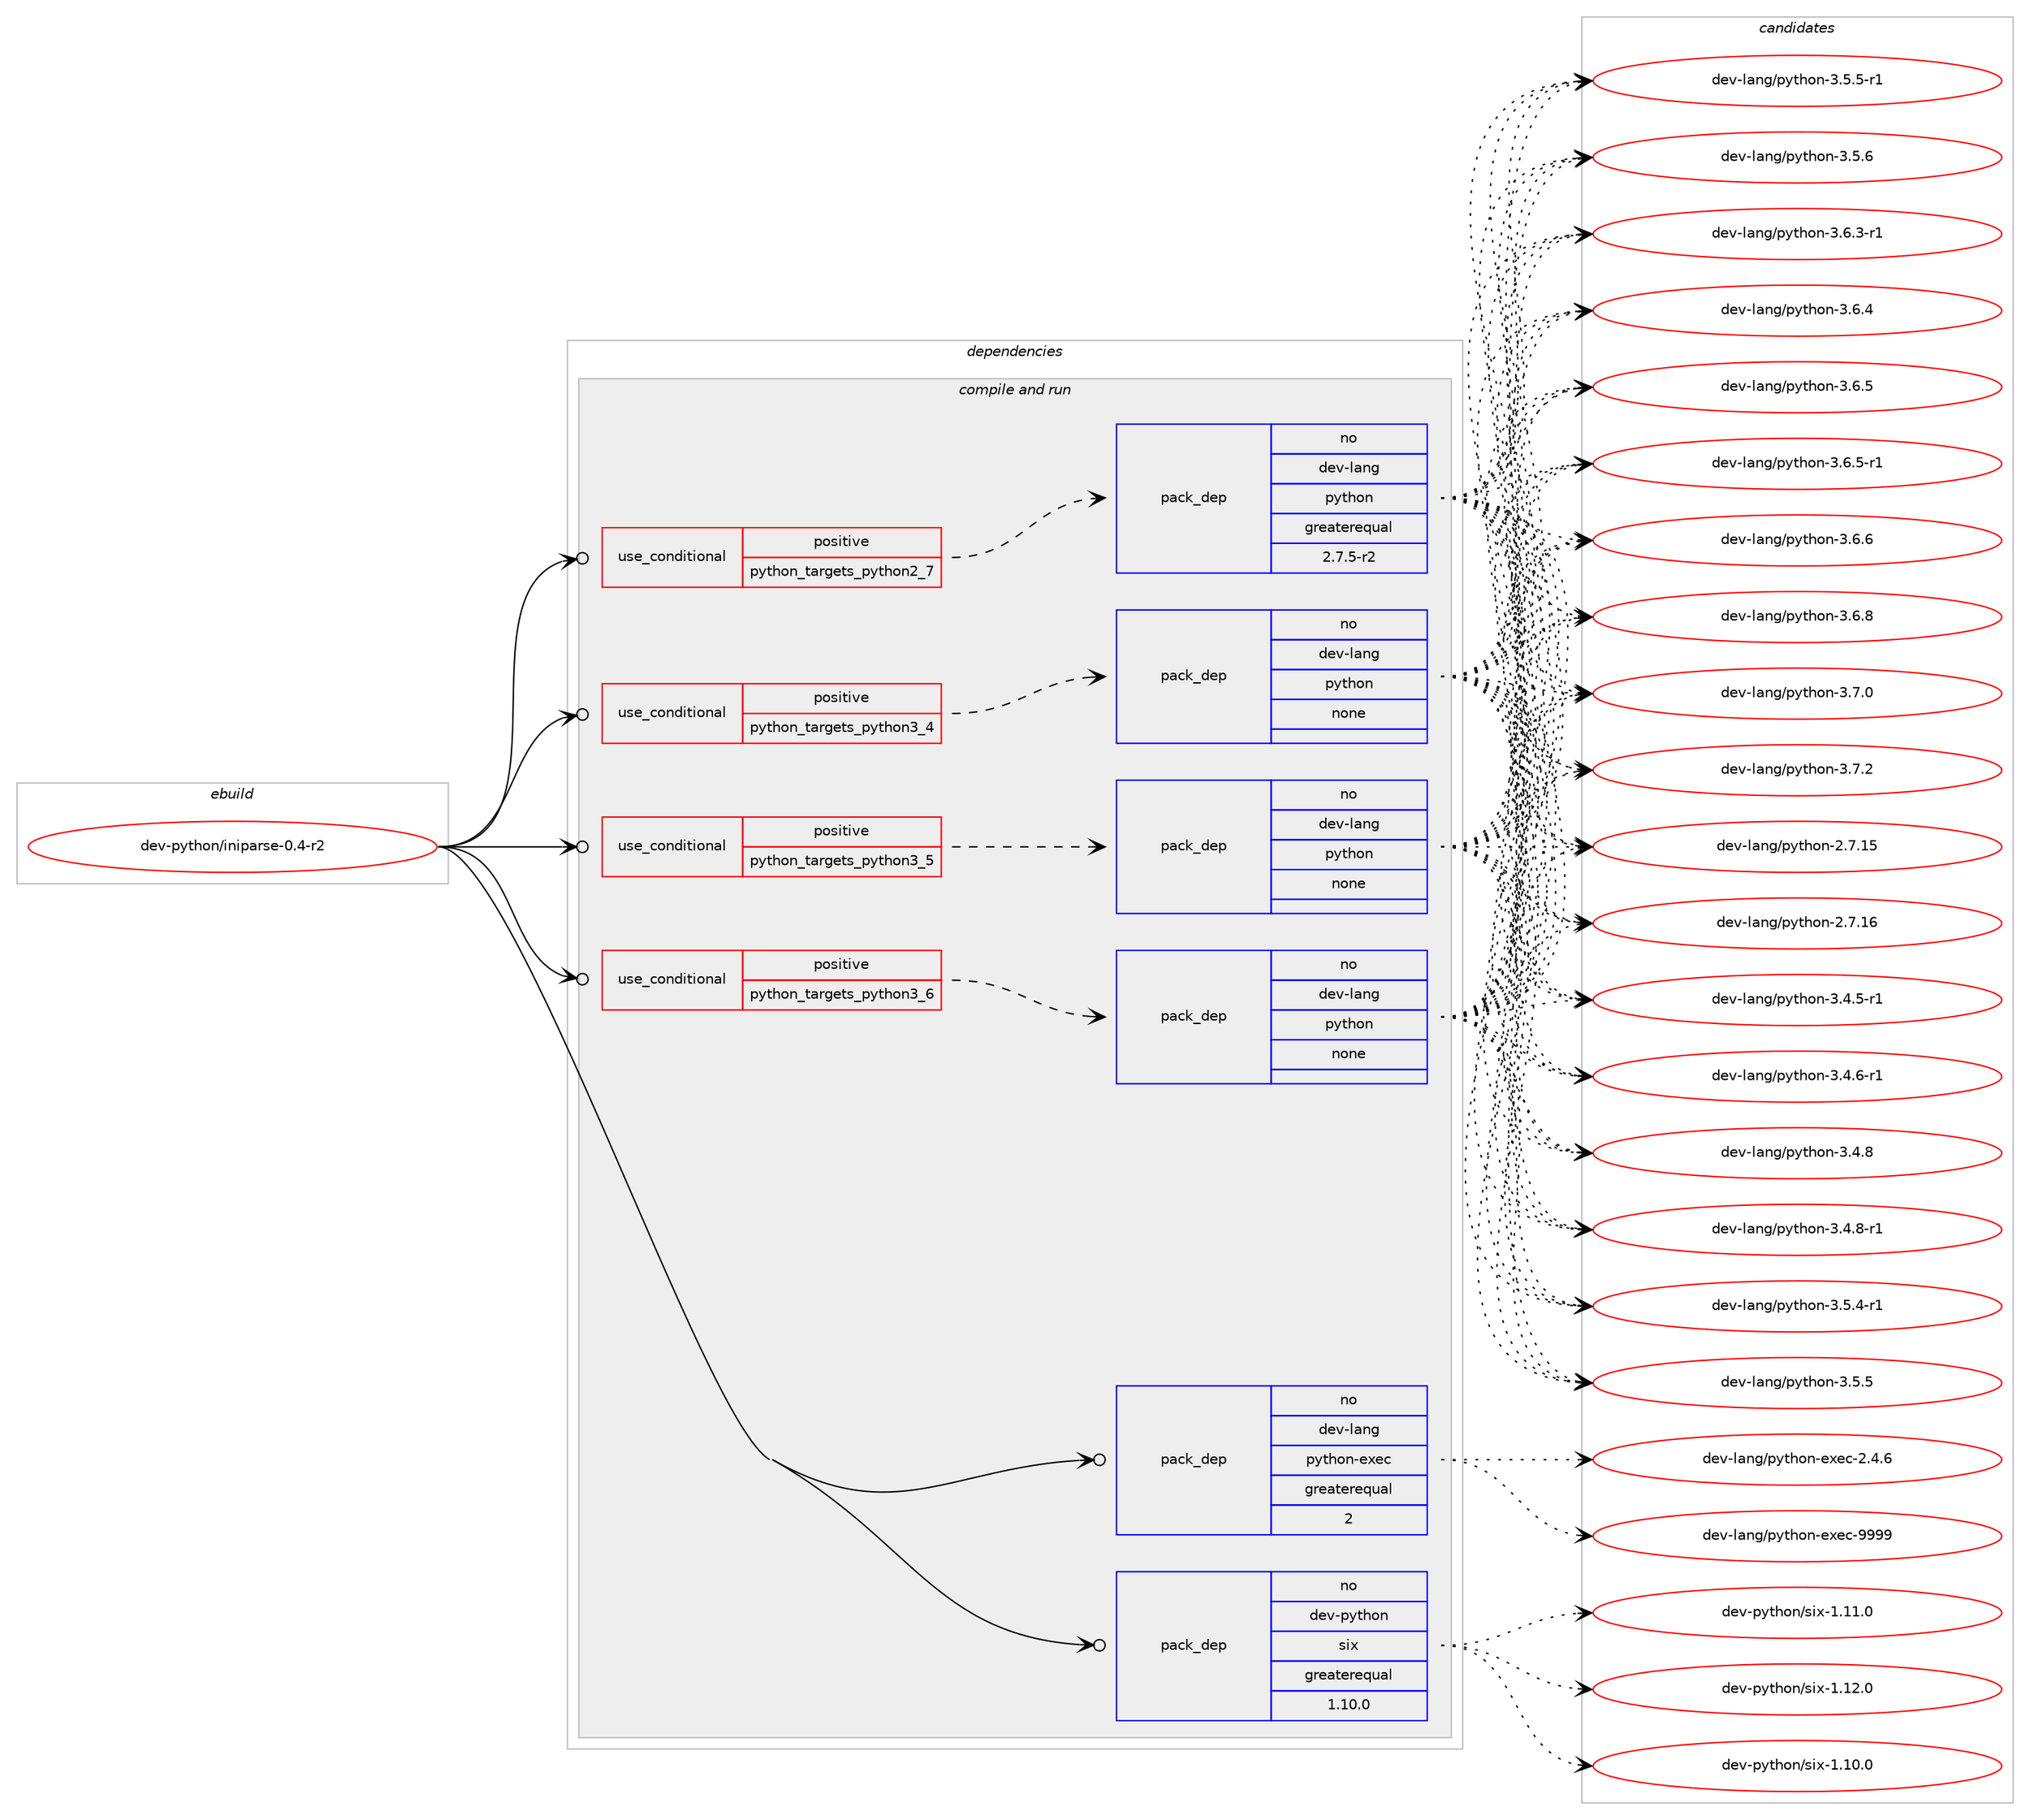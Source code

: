 digraph prolog {

# *************
# Graph options
# *************

newrank=true;
concentrate=true;
compound=true;
graph [rankdir=LR,fontname=Helvetica,fontsize=10,ranksep=1.5];#, ranksep=2.5, nodesep=0.2];
edge  [arrowhead=vee];
node  [fontname=Helvetica,fontsize=10];

# **********
# The ebuild
# **********

subgraph cluster_leftcol {
color=gray;
rank=same;
label=<<i>ebuild</i>>;
id [label="dev-python/iniparse-0.4-r2", color=red, width=4, href="../dev-python/iniparse-0.4-r2.svg"];
}

# ****************
# The dependencies
# ****************

subgraph cluster_midcol {
color=gray;
label=<<i>dependencies</i>>;
subgraph cluster_compile {
fillcolor="#eeeeee";
style=filled;
label=<<i>compile</i>>;
}
subgraph cluster_compileandrun {
fillcolor="#eeeeee";
style=filled;
label=<<i>compile and run</i>>;
subgraph cond375794 {
dependency1413848 [label=<<TABLE BORDER="0" CELLBORDER="1" CELLSPACING="0" CELLPADDING="4"><TR><TD ROWSPAN="3" CELLPADDING="10">use_conditional</TD></TR><TR><TD>positive</TD></TR><TR><TD>python_targets_python2_7</TD></TR></TABLE>>, shape=none, color=red];
subgraph pack1014785 {
dependency1413849 [label=<<TABLE BORDER="0" CELLBORDER="1" CELLSPACING="0" CELLPADDING="4" WIDTH="220"><TR><TD ROWSPAN="6" CELLPADDING="30">pack_dep</TD></TR><TR><TD WIDTH="110">no</TD></TR><TR><TD>dev-lang</TD></TR><TR><TD>python</TD></TR><TR><TD>greaterequal</TD></TR><TR><TD>2.7.5-r2</TD></TR></TABLE>>, shape=none, color=blue];
}
dependency1413848:e -> dependency1413849:w [weight=20,style="dashed",arrowhead="vee"];
}
id:e -> dependency1413848:w [weight=20,style="solid",arrowhead="odotvee"];
subgraph cond375795 {
dependency1413850 [label=<<TABLE BORDER="0" CELLBORDER="1" CELLSPACING="0" CELLPADDING="4"><TR><TD ROWSPAN="3" CELLPADDING="10">use_conditional</TD></TR><TR><TD>positive</TD></TR><TR><TD>python_targets_python3_4</TD></TR></TABLE>>, shape=none, color=red];
subgraph pack1014786 {
dependency1413851 [label=<<TABLE BORDER="0" CELLBORDER="1" CELLSPACING="0" CELLPADDING="4" WIDTH="220"><TR><TD ROWSPAN="6" CELLPADDING="30">pack_dep</TD></TR><TR><TD WIDTH="110">no</TD></TR><TR><TD>dev-lang</TD></TR><TR><TD>python</TD></TR><TR><TD>none</TD></TR><TR><TD></TD></TR></TABLE>>, shape=none, color=blue];
}
dependency1413850:e -> dependency1413851:w [weight=20,style="dashed",arrowhead="vee"];
}
id:e -> dependency1413850:w [weight=20,style="solid",arrowhead="odotvee"];
subgraph cond375796 {
dependency1413852 [label=<<TABLE BORDER="0" CELLBORDER="1" CELLSPACING="0" CELLPADDING="4"><TR><TD ROWSPAN="3" CELLPADDING="10">use_conditional</TD></TR><TR><TD>positive</TD></TR><TR><TD>python_targets_python3_5</TD></TR></TABLE>>, shape=none, color=red];
subgraph pack1014787 {
dependency1413853 [label=<<TABLE BORDER="0" CELLBORDER="1" CELLSPACING="0" CELLPADDING="4" WIDTH="220"><TR><TD ROWSPAN="6" CELLPADDING="30">pack_dep</TD></TR><TR><TD WIDTH="110">no</TD></TR><TR><TD>dev-lang</TD></TR><TR><TD>python</TD></TR><TR><TD>none</TD></TR><TR><TD></TD></TR></TABLE>>, shape=none, color=blue];
}
dependency1413852:e -> dependency1413853:w [weight=20,style="dashed",arrowhead="vee"];
}
id:e -> dependency1413852:w [weight=20,style="solid",arrowhead="odotvee"];
subgraph cond375797 {
dependency1413854 [label=<<TABLE BORDER="0" CELLBORDER="1" CELLSPACING="0" CELLPADDING="4"><TR><TD ROWSPAN="3" CELLPADDING="10">use_conditional</TD></TR><TR><TD>positive</TD></TR><TR><TD>python_targets_python3_6</TD></TR></TABLE>>, shape=none, color=red];
subgraph pack1014788 {
dependency1413855 [label=<<TABLE BORDER="0" CELLBORDER="1" CELLSPACING="0" CELLPADDING="4" WIDTH="220"><TR><TD ROWSPAN="6" CELLPADDING="30">pack_dep</TD></TR><TR><TD WIDTH="110">no</TD></TR><TR><TD>dev-lang</TD></TR><TR><TD>python</TD></TR><TR><TD>none</TD></TR><TR><TD></TD></TR></TABLE>>, shape=none, color=blue];
}
dependency1413854:e -> dependency1413855:w [weight=20,style="dashed",arrowhead="vee"];
}
id:e -> dependency1413854:w [weight=20,style="solid",arrowhead="odotvee"];
subgraph pack1014789 {
dependency1413856 [label=<<TABLE BORDER="0" CELLBORDER="1" CELLSPACING="0" CELLPADDING="4" WIDTH="220"><TR><TD ROWSPAN="6" CELLPADDING="30">pack_dep</TD></TR><TR><TD WIDTH="110">no</TD></TR><TR><TD>dev-lang</TD></TR><TR><TD>python-exec</TD></TR><TR><TD>greaterequal</TD></TR><TR><TD>2</TD></TR></TABLE>>, shape=none, color=blue];
}
id:e -> dependency1413856:w [weight=20,style="solid",arrowhead="odotvee"];
subgraph pack1014790 {
dependency1413857 [label=<<TABLE BORDER="0" CELLBORDER="1" CELLSPACING="0" CELLPADDING="4" WIDTH="220"><TR><TD ROWSPAN="6" CELLPADDING="30">pack_dep</TD></TR><TR><TD WIDTH="110">no</TD></TR><TR><TD>dev-python</TD></TR><TR><TD>six</TD></TR><TR><TD>greaterequal</TD></TR><TR><TD>1.10.0</TD></TR></TABLE>>, shape=none, color=blue];
}
id:e -> dependency1413857:w [weight=20,style="solid",arrowhead="odotvee"];
}
subgraph cluster_run {
fillcolor="#eeeeee";
style=filled;
label=<<i>run</i>>;
}
}

# **************
# The candidates
# **************

subgraph cluster_choices {
rank=same;
color=gray;
label=<<i>candidates</i>>;

subgraph choice1014785 {
color=black;
nodesep=1;
choice10010111845108971101034711212111610411111045504655464953 [label="dev-lang/python-2.7.15", color=red, width=4,href="../dev-lang/python-2.7.15.svg"];
choice10010111845108971101034711212111610411111045504655464954 [label="dev-lang/python-2.7.16", color=red, width=4,href="../dev-lang/python-2.7.16.svg"];
choice1001011184510897110103471121211161041111104551465246534511449 [label="dev-lang/python-3.4.5-r1", color=red, width=4,href="../dev-lang/python-3.4.5-r1.svg"];
choice1001011184510897110103471121211161041111104551465246544511449 [label="dev-lang/python-3.4.6-r1", color=red, width=4,href="../dev-lang/python-3.4.6-r1.svg"];
choice100101118451089711010347112121116104111110455146524656 [label="dev-lang/python-3.4.8", color=red, width=4,href="../dev-lang/python-3.4.8.svg"];
choice1001011184510897110103471121211161041111104551465246564511449 [label="dev-lang/python-3.4.8-r1", color=red, width=4,href="../dev-lang/python-3.4.8-r1.svg"];
choice1001011184510897110103471121211161041111104551465346524511449 [label="dev-lang/python-3.5.4-r1", color=red, width=4,href="../dev-lang/python-3.5.4-r1.svg"];
choice100101118451089711010347112121116104111110455146534653 [label="dev-lang/python-3.5.5", color=red, width=4,href="../dev-lang/python-3.5.5.svg"];
choice1001011184510897110103471121211161041111104551465346534511449 [label="dev-lang/python-3.5.5-r1", color=red, width=4,href="../dev-lang/python-3.5.5-r1.svg"];
choice100101118451089711010347112121116104111110455146534654 [label="dev-lang/python-3.5.6", color=red, width=4,href="../dev-lang/python-3.5.6.svg"];
choice1001011184510897110103471121211161041111104551465446514511449 [label="dev-lang/python-3.6.3-r1", color=red, width=4,href="../dev-lang/python-3.6.3-r1.svg"];
choice100101118451089711010347112121116104111110455146544652 [label="dev-lang/python-3.6.4", color=red, width=4,href="../dev-lang/python-3.6.4.svg"];
choice100101118451089711010347112121116104111110455146544653 [label="dev-lang/python-3.6.5", color=red, width=4,href="../dev-lang/python-3.6.5.svg"];
choice1001011184510897110103471121211161041111104551465446534511449 [label="dev-lang/python-3.6.5-r1", color=red, width=4,href="../dev-lang/python-3.6.5-r1.svg"];
choice100101118451089711010347112121116104111110455146544654 [label="dev-lang/python-3.6.6", color=red, width=4,href="../dev-lang/python-3.6.6.svg"];
choice100101118451089711010347112121116104111110455146544656 [label="dev-lang/python-3.6.8", color=red, width=4,href="../dev-lang/python-3.6.8.svg"];
choice100101118451089711010347112121116104111110455146554648 [label="dev-lang/python-3.7.0", color=red, width=4,href="../dev-lang/python-3.7.0.svg"];
choice100101118451089711010347112121116104111110455146554650 [label="dev-lang/python-3.7.2", color=red, width=4,href="../dev-lang/python-3.7.2.svg"];
dependency1413849:e -> choice10010111845108971101034711212111610411111045504655464953:w [style=dotted,weight="100"];
dependency1413849:e -> choice10010111845108971101034711212111610411111045504655464954:w [style=dotted,weight="100"];
dependency1413849:e -> choice1001011184510897110103471121211161041111104551465246534511449:w [style=dotted,weight="100"];
dependency1413849:e -> choice1001011184510897110103471121211161041111104551465246544511449:w [style=dotted,weight="100"];
dependency1413849:e -> choice100101118451089711010347112121116104111110455146524656:w [style=dotted,weight="100"];
dependency1413849:e -> choice1001011184510897110103471121211161041111104551465246564511449:w [style=dotted,weight="100"];
dependency1413849:e -> choice1001011184510897110103471121211161041111104551465346524511449:w [style=dotted,weight="100"];
dependency1413849:e -> choice100101118451089711010347112121116104111110455146534653:w [style=dotted,weight="100"];
dependency1413849:e -> choice1001011184510897110103471121211161041111104551465346534511449:w [style=dotted,weight="100"];
dependency1413849:e -> choice100101118451089711010347112121116104111110455146534654:w [style=dotted,weight="100"];
dependency1413849:e -> choice1001011184510897110103471121211161041111104551465446514511449:w [style=dotted,weight="100"];
dependency1413849:e -> choice100101118451089711010347112121116104111110455146544652:w [style=dotted,weight="100"];
dependency1413849:e -> choice100101118451089711010347112121116104111110455146544653:w [style=dotted,weight="100"];
dependency1413849:e -> choice1001011184510897110103471121211161041111104551465446534511449:w [style=dotted,weight="100"];
dependency1413849:e -> choice100101118451089711010347112121116104111110455146544654:w [style=dotted,weight="100"];
dependency1413849:e -> choice100101118451089711010347112121116104111110455146544656:w [style=dotted,weight="100"];
dependency1413849:e -> choice100101118451089711010347112121116104111110455146554648:w [style=dotted,weight="100"];
dependency1413849:e -> choice100101118451089711010347112121116104111110455146554650:w [style=dotted,weight="100"];
}
subgraph choice1014786 {
color=black;
nodesep=1;
choice10010111845108971101034711212111610411111045504655464953 [label="dev-lang/python-2.7.15", color=red, width=4,href="../dev-lang/python-2.7.15.svg"];
choice10010111845108971101034711212111610411111045504655464954 [label="dev-lang/python-2.7.16", color=red, width=4,href="../dev-lang/python-2.7.16.svg"];
choice1001011184510897110103471121211161041111104551465246534511449 [label="dev-lang/python-3.4.5-r1", color=red, width=4,href="../dev-lang/python-3.4.5-r1.svg"];
choice1001011184510897110103471121211161041111104551465246544511449 [label="dev-lang/python-3.4.6-r1", color=red, width=4,href="../dev-lang/python-3.4.6-r1.svg"];
choice100101118451089711010347112121116104111110455146524656 [label="dev-lang/python-3.4.8", color=red, width=4,href="../dev-lang/python-3.4.8.svg"];
choice1001011184510897110103471121211161041111104551465246564511449 [label="dev-lang/python-3.4.8-r1", color=red, width=4,href="../dev-lang/python-3.4.8-r1.svg"];
choice1001011184510897110103471121211161041111104551465346524511449 [label="dev-lang/python-3.5.4-r1", color=red, width=4,href="../dev-lang/python-3.5.4-r1.svg"];
choice100101118451089711010347112121116104111110455146534653 [label="dev-lang/python-3.5.5", color=red, width=4,href="../dev-lang/python-3.5.5.svg"];
choice1001011184510897110103471121211161041111104551465346534511449 [label="dev-lang/python-3.5.5-r1", color=red, width=4,href="../dev-lang/python-3.5.5-r1.svg"];
choice100101118451089711010347112121116104111110455146534654 [label="dev-lang/python-3.5.6", color=red, width=4,href="../dev-lang/python-3.5.6.svg"];
choice1001011184510897110103471121211161041111104551465446514511449 [label="dev-lang/python-3.6.3-r1", color=red, width=4,href="../dev-lang/python-3.6.3-r1.svg"];
choice100101118451089711010347112121116104111110455146544652 [label="dev-lang/python-3.6.4", color=red, width=4,href="../dev-lang/python-3.6.4.svg"];
choice100101118451089711010347112121116104111110455146544653 [label="dev-lang/python-3.6.5", color=red, width=4,href="../dev-lang/python-3.6.5.svg"];
choice1001011184510897110103471121211161041111104551465446534511449 [label="dev-lang/python-3.6.5-r1", color=red, width=4,href="../dev-lang/python-3.6.5-r1.svg"];
choice100101118451089711010347112121116104111110455146544654 [label="dev-lang/python-3.6.6", color=red, width=4,href="../dev-lang/python-3.6.6.svg"];
choice100101118451089711010347112121116104111110455146544656 [label="dev-lang/python-3.6.8", color=red, width=4,href="../dev-lang/python-3.6.8.svg"];
choice100101118451089711010347112121116104111110455146554648 [label="dev-lang/python-3.7.0", color=red, width=4,href="../dev-lang/python-3.7.0.svg"];
choice100101118451089711010347112121116104111110455146554650 [label="dev-lang/python-3.7.2", color=red, width=4,href="../dev-lang/python-3.7.2.svg"];
dependency1413851:e -> choice10010111845108971101034711212111610411111045504655464953:w [style=dotted,weight="100"];
dependency1413851:e -> choice10010111845108971101034711212111610411111045504655464954:w [style=dotted,weight="100"];
dependency1413851:e -> choice1001011184510897110103471121211161041111104551465246534511449:w [style=dotted,weight="100"];
dependency1413851:e -> choice1001011184510897110103471121211161041111104551465246544511449:w [style=dotted,weight="100"];
dependency1413851:e -> choice100101118451089711010347112121116104111110455146524656:w [style=dotted,weight="100"];
dependency1413851:e -> choice1001011184510897110103471121211161041111104551465246564511449:w [style=dotted,weight="100"];
dependency1413851:e -> choice1001011184510897110103471121211161041111104551465346524511449:w [style=dotted,weight="100"];
dependency1413851:e -> choice100101118451089711010347112121116104111110455146534653:w [style=dotted,weight="100"];
dependency1413851:e -> choice1001011184510897110103471121211161041111104551465346534511449:w [style=dotted,weight="100"];
dependency1413851:e -> choice100101118451089711010347112121116104111110455146534654:w [style=dotted,weight="100"];
dependency1413851:e -> choice1001011184510897110103471121211161041111104551465446514511449:w [style=dotted,weight="100"];
dependency1413851:e -> choice100101118451089711010347112121116104111110455146544652:w [style=dotted,weight="100"];
dependency1413851:e -> choice100101118451089711010347112121116104111110455146544653:w [style=dotted,weight="100"];
dependency1413851:e -> choice1001011184510897110103471121211161041111104551465446534511449:w [style=dotted,weight="100"];
dependency1413851:e -> choice100101118451089711010347112121116104111110455146544654:w [style=dotted,weight="100"];
dependency1413851:e -> choice100101118451089711010347112121116104111110455146544656:w [style=dotted,weight="100"];
dependency1413851:e -> choice100101118451089711010347112121116104111110455146554648:w [style=dotted,weight="100"];
dependency1413851:e -> choice100101118451089711010347112121116104111110455146554650:w [style=dotted,weight="100"];
}
subgraph choice1014787 {
color=black;
nodesep=1;
choice10010111845108971101034711212111610411111045504655464953 [label="dev-lang/python-2.7.15", color=red, width=4,href="../dev-lang/python-2.7.15.svg"];
choice10010111845108971101034711212111610411111045504655464954 [label="dev-lang/python-2.7.16", color=red, width=4,href="../dev-lang/python-2.7.16.svg"];
choice1001011184510897110103471121211161041111104551465246534511449 [label="dev-lang/python-3.4.5-r1", color=red, width=4,href="../dev-lang/python-3.4.5-r1.svg"];
choice1001011184510897110103471121211161041111104551465246544511449 [label="dev-lang/python-3.4.6-r1", color=red, width=4,href="../dev-lang/python-3.4.6-r1.svg"];
choice100101118451089711010347112121116104111110455146524656 [label="dev-lang/python-3.4.8", color=red, width=4,href="../dev-lang/python-3.4.8.svg"];
choice1001011184510897110103471121211161041111104551465246564511449 [label="dev-lang/python-3.4.8-r1", color=red, width=4,href="../dev-lang/python-3.4.8-r1.svg"];
choice1001011184510897110103471121211161041111104551465346524511449 [label="dev-lang/python-3.5.4-r1", color=red, width=4,href="../dev-lang/python-3.5.4-r1.svg"];
choice100101118451089711010347112121116104111110455146534653 [label="dev-lang/python-3.5.5", color=red, width=4,href="../dev-lang/python-3.5.5.svg"];
choice1001011184510897110103471121211161041111104551465346534511449 [label="dev-lang/python-3.5.5-r1", color=red, width=4,href="../dev-lang/python-3.5.5-r1.svg"];
choice100101118451089711010347112121116104111110455146534654 [label="dev-lang/python-3.5.6", color=red, width=4,href="../dev-lang/python-3.5.6.svg"];
choice1001011184510897110103471121211161041111104551465446514511449 [label="dev-lang/python-3.6.3-r1", color=red, width=4,href="../dev-lang/python-3.6.3-r1.svg"];
choice100101118451089711010347112121116104111110455146544652 [label="dev-lang/python-3.6.4", color=red, width=4,href="../dev-lang/python-3.6.4.svg"];
choice100101118451089711010347112121116104111110455146544653 [label="dev-lang/python-3.6.5", color=red, width=4,href="../dev-lang/python-3.6.5.svg"];
choice1001011184510897110103471121211161041111104551465446534511449 [label="dev-lang/python-3.6.5-r1", color=red, width=4,href="../dev-lang/python-3.6.5-r1.svg"];
choice100101118451089711010347112121116104111110455146544654 [label="dev-lang/python-3.6.6", color=red, width=4,href="../dev-lang/python-3.6.6.svg"];
choice100101118451089711010347112121116104111110455146544656 [label="dev-lang/python-3.6.8", color=red, width=4,href="../dev-lang/python-3.6.8.svg"];
choice100101118451089711010347112121116104111110455146554648 [label="dev-lang/python-3.7.0", color=red, width=4,href="../dev-lang/python-3.7.0.svg"];
choice100101118451089711010347112121116104111110455146554650 [label="dev-lang/python-3.7.2", color=red, width=4,href="../dev-lang/python-3.7.2.svg"];
dependency1413853:e -> choice10010111845108971101034711212111610411111045504655464953:w [style=dotted,weight="100"];
dependency1413853:e -> choice10010111845108971101034711212111610411111045504655464954:w [style=dotted,weight="100"];
dependency1413853:e -> choice1001011184510897110103471121211161041111104551465246534511449:w [style=dotted,weight="100"];
dependency1413853:e -> choice1001011184510897110103471121211161041111104551465246544511449:w [style=dotted,weight="100"];
dependency1413853:e -> choice100101118451089711010347112121116104111110455146524656:w [style=dotted,weight="100"];
dependency1413853:e -> choice1001011184510897110103471121211161041111104551465246564511449:w [style=dotted,weight="100"];
dependency1413853:e -> choice1001011184510897110103471121211161041111104551465346524511449:w [style=dotted,weight="100"];
dependency1413853:e -> choice100101118451089711010347112121116104111110455146534653:w [style=dotted,weight="100"];
dependency1413853:e -> choice1001011184510897110103471121211161041111104551465346534511449:w [style=dotted,weight="100"];
dependency1413853:e -> choice100101118451089711010347112121116104111110455146534654:w [style=dotted,weight="100"];
dependency1413853:e -> choice1001011184510897110103471121211161041111104551465446514511449:w [style=dotted,weight="100"];
dependency1413853:e -> choice100101118451089711010347112121116104111110455146544652:w [style=dotted,weight="100"];
dependency1413853:e -> choice100101118451089711010347112121116104111110455146544653:w [style=dotted,weight="100"];
dependency1413853:e -> choice1001011184510897110103471121211161041111104551465446534511449:w [style=dotted,weight="100"];
dependency1413853:e -> choice100101118451089711010347112121116104111110455146544654:w [style=dotted,weight="100"];
dependency1413853:e -> choice100101118451089711010347112121116104111110455146544656:w [style=dotted,weight="100"];
dependency1413853:e -> choice100101118451089711010347112121116104111110455146554648:w [style=dotted,weight="100"];
dependency1413853:e -> choice100101118451089711010347112121116104111110455146554650:w [style=dotted,weight="100"];
}
subgraph choice1014788 {
color=black;
nodesep=1;
choice10010111845108971101034711212111610411111045504655464953 [label="dev-lang/python-2.7.15", color=red, width=4,href="../dev-lang/python-2.7.15.svg"];
choice10010111845108971101034711212111610411111045504655464954 [label="dev-lang/python-2.7.16", color=red, width=4,href="../dev-lang/python-2.7.16.svg"];
choice1001011184510897110103471121211161041111104551465246534511449 [label="dev-lang/python-3.4.5-r1", color=red, width=4,href="../dev-lang/python-3.4.5-r1.svg"];
choice1001011184510897110103471121211161041111104551465246544511449 [label="dev-lang/python-3.4.6-r1", color=red, width=4,href="../dev-lang/python-3.4.6-r1.svg"];
choice100101118451089711010347112121116104111110455146524656 [label="dev-lang/python-3.4.8", color=red, width=4,href="../dev-lang/python-3.4.8.svg"];
choice1001011184510897110103471121211161041111104551465246564511449 [label="dev-lang/python-3.4.8-r1", color=red, width=4,href="../dev-lang/python-3.4.8-r1.svg"];
choice1001011184510897110103471121211161041111104551465346524511449 [label="dev-lang/python-3.5.4-r1", color=red, width=4,href="../dev-lang/python-3.5.4-r1.svg"];
choice100101118451089711010347112121116104111110455146534653 [label="dev-lang/python-3.5.5", color=red, width=4,href="../dev-lang/python-3.5.5.svg"];
choice1001011184510897110103471121211161041111104551465346534511449 [label="dev-lang/python-3.5.5-r1", color=red, width=4,href="../dev-lang/python-3.5.5-r1.svg"];
choice100101118451089711010347112121116104111110455146534654 [label="dev-lang/python-3.5.6", color=red, width=4,href="../dev-lang/python-3.5.6.svg"];
choice1001011184510897110103471121211161041111104551465446514511449 [label="dev-lang/python-3.6.3-r1", color=red, width=4,href="../dev-lang/python-3.6.3-r1.svg"];
choice100101118451089711010347112121116104111110455146544652 [label="dev-lang/python-3.6.4", color=red, width=4,href="../dev-lang/python-3.6.4.svg"];
choice100101118451089711010347112121116104111110455146544653 [label="dev-lang/python-3.6.5", color=red, width=4,href="../dev-lang/python-3.6.5.svg"];
choice1001011184510897110103471121211161041111104551465446534511449 [label="dev-lang/python-3.6.5-r1", color=red, width=4,href="../dev-lang/python-3.6.5-r1.svg"];
choice100101118451089711010347112121116104111110455146544654 [label="dev-lang/python-3.6.6", color=red, width=4,href="../dev-lang/python-3.6.6.svg"];
choice100101118451089711010347112121116104111110455146544656 [label="dev-lang/python-3.6.8", color=red, width=4,href="../dev-lang/python-3.6.8.svg"];
choice100101118451089711010347112121116104111110455146554648 [label="dev-lang/python-3.7.0", color=red, width=4,href="../dev-lang/python-3.7.0.svg"];
choice100101118451089711010347112121116104111110455146554650 [label="dev-lang/python-3.7.2", color=red, width=4,href="../dev-lang/python-3.7.2.svg"];
dependency1413855:e -> choice10010111845108971101034711212111610411111045504655464953:w [style=dotted,weight="100"];
dependency1413855:e -> choice10010111845108971101034711212111610411111045504655464954:w [style=dotted,weight="100"];
dependency1413855:e -> choice1001011184510897110103471121211161041111104551465246534511449:w [style=dotted,weight="100"];
dependency1413855:e -> choice1001011184510897110103471121211161041111104551465246544511449:w [style=dotted,weight="100"];
dependency1413855:e -> choice100101118451089711010347112121116104111110455146524656:w [style=dotted,weight="100"];
dependency1413855:e -> choice1001011184510897110103471121211161041111104551465246564511449:w [style=dotted,weight="100"];
dependency1413855:e -> choice1001011184510897110103471121211161041111104551465346524511449:w [style=dotted,weight="100"];
dependency1413855:e -> choice100101118451089711010347112121116104111110455146534653:w [style=dotted,weight="100"];
dependency1413855:e -> choice1001011184510897110103471121211161041111104551465346534511449:w [style=dotted,weight="100"];
dependency1413855:e -> choice100101118451089711010347112121116104111110455146534654:w [style=dotted,weight="100"];
dependency1413855:e -> choice1001011184510897110103471121211161041111104551465446514511449:w [style=dotted,weight="100"];
dependency1413855:e -> choice100101118451089711010347112121116104111110455146544652:w [style=dotted,weight="100"];
dependency1413855:e -> choice100101118451089711010347112121116104111110455146544653:w [style=dotted,weight="100"];
dependency1413855:e -> choice1001011184510897110103471121211161041111104551465446534511449:w [style=dotted,weight="100"];
dependency1413855:e -> choice100101118451089711010347112121116104111110455146544654:w [style=dotted,weight="100"];
dependency1413855:e -> choice100101118451089711010347112121116104111110455146544656:w [style=dotted,weight="100"];
dependency1413855:e -> choice100101118451089711010347112121116104111110455146554648:w [style=dotted,weight="100"];
dependency1413855:e -> choice100101118451089711010347112121116104111110455146554650:w [style=dotted,weight="100"];
}
subgraph choice1014789 {
color=black;
nodesep=1;
choice1001011184510897110103471121211161041111104510112010199455046524654 [label="dev-lang/python-exec-2.4.6", color=red, width=4,href="../dev-lang/python-exec-2.4.6.svg"];
choice10010111845108971101034711212111610411111045101120101994557575757 [label="dev-lang/python-exec-9999", color=red, width=4,href="../dev-lang/python-exec-9999.svg"];
dependency1413856:e -> choice1001011184510897110103471121211161041111104510112010199455046524654:w [style=dotted,weight="100"];
dependency1413856:e -> choice10010111845108971101034711212111610411111045101120101994557575757:w [style=dotted,weight="100"];
}
subgraph choice1014790 {
color=black;
nodesep=1;
choice100101118451121211161041111104711510512045494649484648 [label="dev-python/six-1.10.0", color=red, width=4,href="../dev-python/six-1.10.0.svg"];
choice100101118451121211161041111104711510512045494649494648 [label="dev-python/six-1.11.0", color=red, width=4,href="../dev-python/six-1.11.0.svg"];
choice100101118451121211161041111104711510512045494649504648 [label="dev-python/six-1.12.0", color=red, width=4,href="../dev-python/six-1.12.0.svg"];
dependency1413857:e -> choice100101118451121211161041111104711510512045494649484648:w [style=dotted,weight="100"];
dependency1413857:e -> choice100101118451121211161041111104711510512045494649494648:w [style=dotted,weight="100"];
dependency1413857:e -> choice100101118451121211161041111104711510512045494649504648:w [style=dotted,weight="100"];
}
}

}
